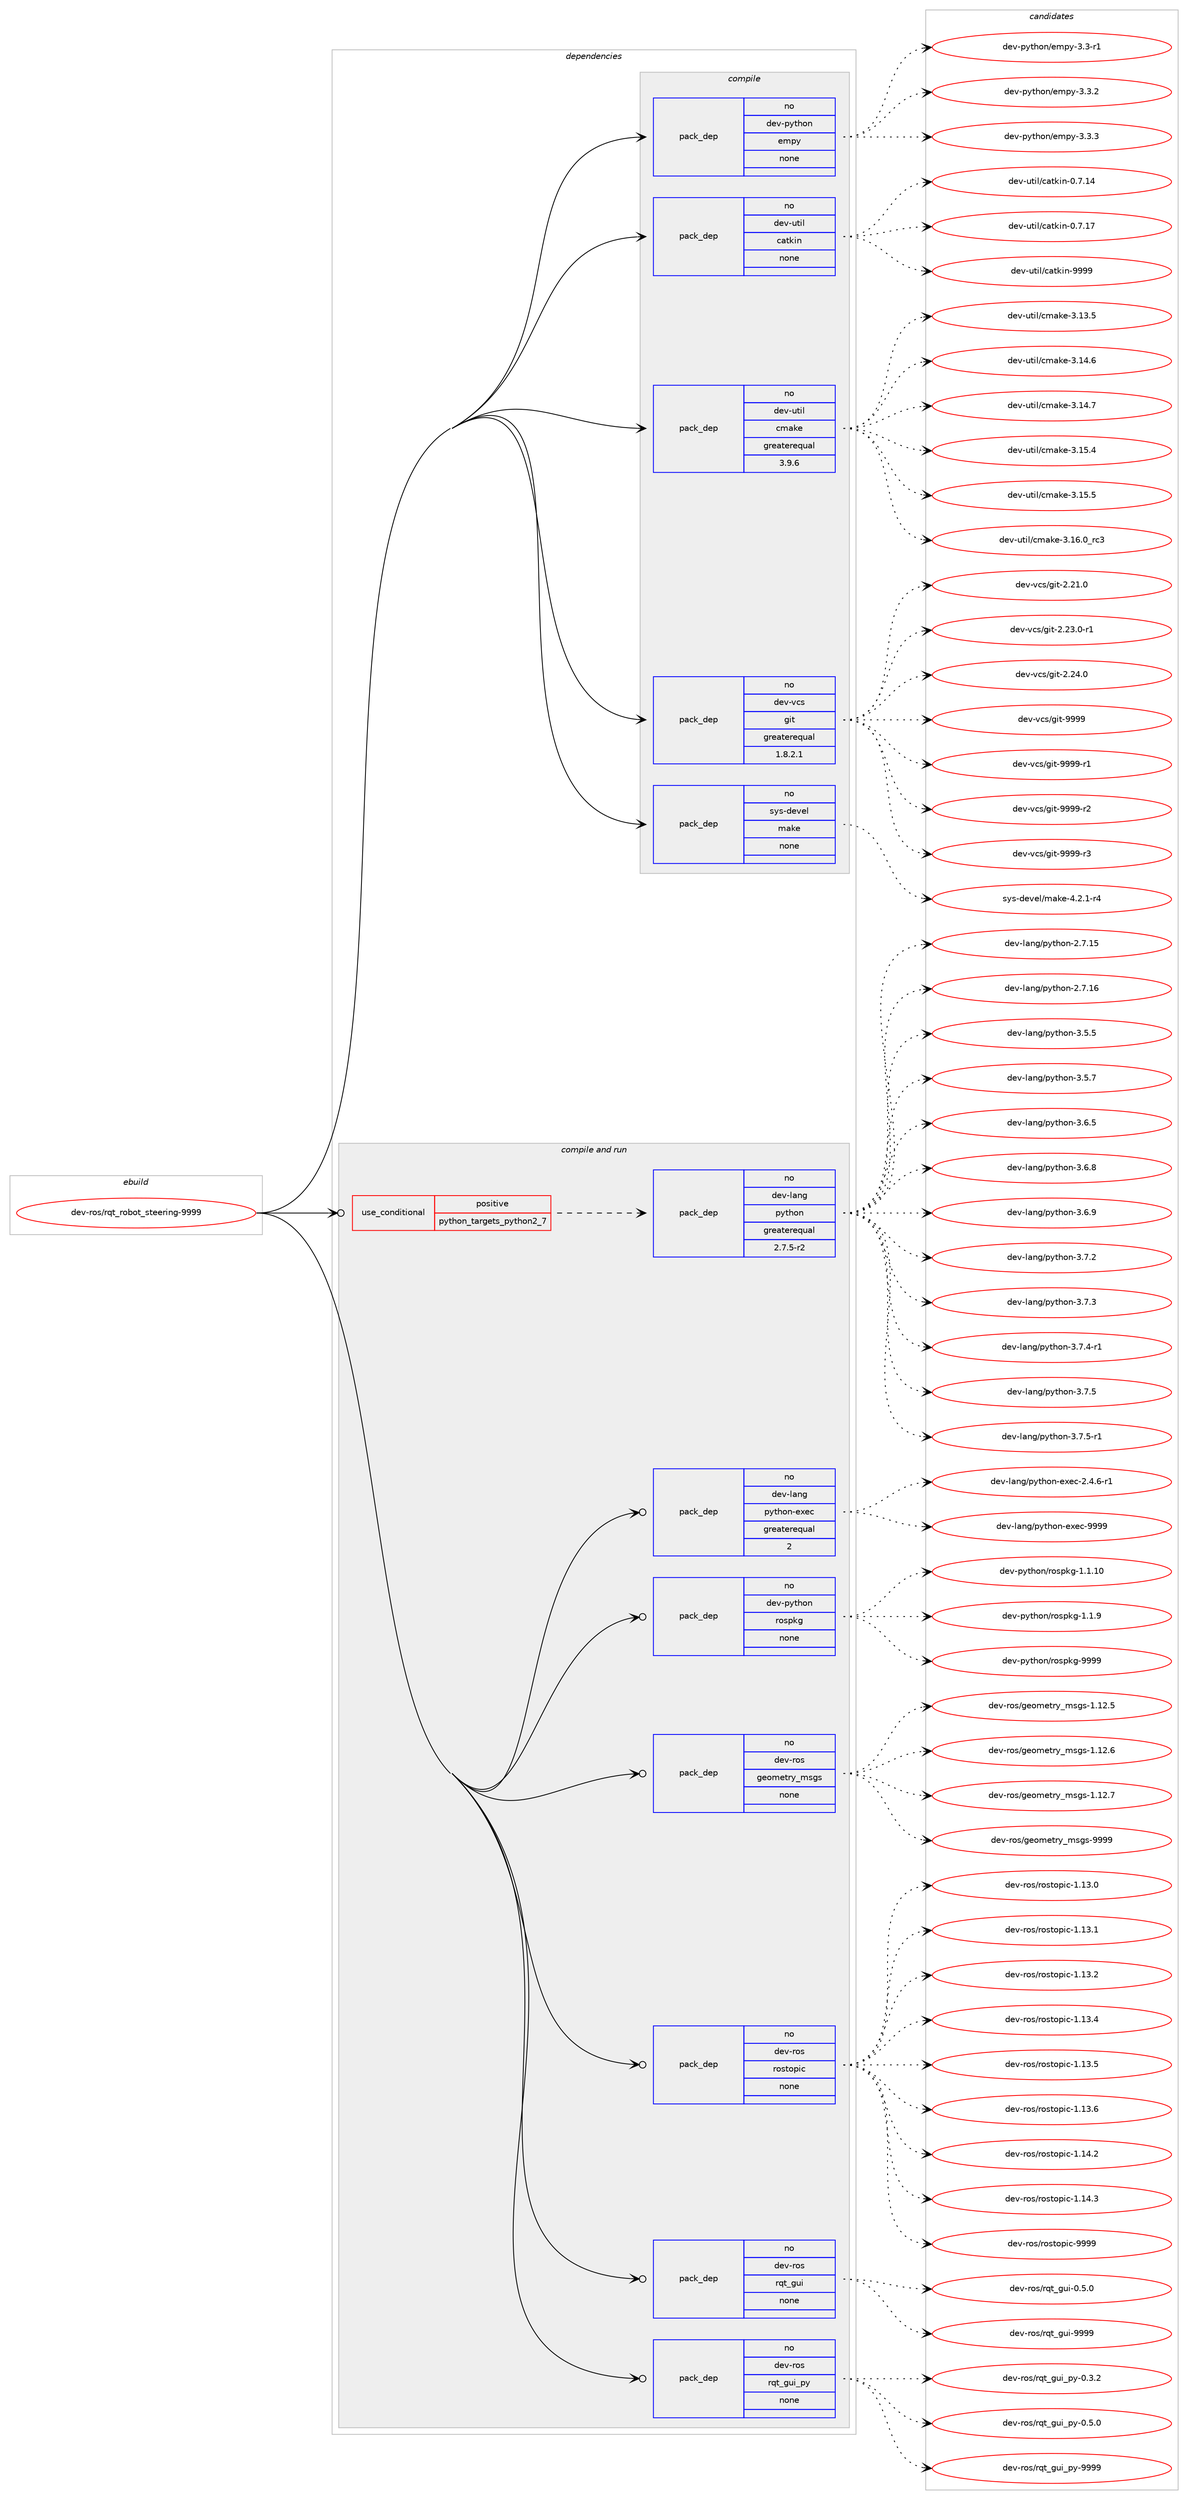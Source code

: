 digraph prolog {

# *************
# Graph options
# *************

newrank=true;
concentrate=true;
compound=true;
graph [rankdir=LR,fontname=Helvetica,fontsize=10,ranksep=1.5];#, ranksep=2.5, nodesep=0.2];
edge  [arrowhead=vee];
node  [fontname=Helvetica,fontsize=10];

# **********
# The ebuild
# **********

subgraph cluster_leftcol {
color=gray;
rank=same;
label=<<i>ebuild</i>>;
id [label="dev-ros/rqt_robot_steering-9999", color=red, width=4, href="../dev-ros/rqt_robot_steering-9999.svg"];
}

# ****************
# The dependencies
# ****************

subgraph cluster_midcol {
color=gray;
label=<<i>dependencies</i>>;
subgraph cluster_compile {
fillcolor="#eeeeee";
style=filled;
label=<<i>compile</i>>;
subgraph pack498942 {
dependency666166 [label=<<TABLE BORDER="0" CELLBORDER="1" CELLSPACING="0" CELLPADDING="4" WIDTH="220"><TR><TD ROWSPAN="6" CELLPADDING="30">pack_dep</TD></TR><TR><TD WIDTH="110">no</TD></TR><TR><TD>dev-python</TD></TR><TR><TD>empy</TD></TR><TR><TD>none</TD></TR><TR><TD></TD></TR></TABLE>>, shape=none, color=blue];
}
id:e -> dependency666166:w [weight=20,style="solid",arrowhead="vee"];
subgraph pack498943 {
dependency666167 [label=<<TABLE BORDER="0" CELLBORDER="1" CELLSPACING="0" CELLPADDING="4" WIDTH="220"><TR><TD ROWSPAN="6" CELLPADDING="30">pack_dep</TD></TR><TR><TD WIDTH="110">no</TD></TR><TR><TD>dev-util</TD></TR><TR><TD>catkin</TD></TR><TR><TD>none</TD></TR><TR><TD></TD></TR></TABLE>>, shape=none, color=blue];
}
id:e -> dependency666167:w [weight=20,style="solid",arrowhead="vee"];
subgraph pack498944 {
dependency666168 [label=<<TABLE BORDER="0" CELLBORDER="1" CELLSPACING="0" CELLPADDING="4" WIDTH="220"><TR><TD ROWSPAN="6" CELLPADDING="30">pack_dep</TD></TR><TR><TD WIDTH="110">no</TD></TR><TR><TD>dev-util</TD></TR><TR><TD>cmake</TD></TR><TR><TD>greaterequal</TD></TR><TR><TD>3.9.6</TD></TR></TABLE>>, shape=none, color=blue];
}
id:e -> dependency666168:w [weight=20,style="solid",arrowhead="vee"];
subgraph pack498945 {
dependency666169 [label=<<TABLE BORDER="0" CELLBORDER="1" CELLSPACING="0" CELLPADDING="4" WIDTH="220"><TR><TD ROWSPAN="6" CELLPADDING="30">pack_dep</TD></TR><TR><TD WIDTH="110">no</TD></TR><TR><TD>dev-vcs</TD></TR><TR><TD>git</TD></TR><TR><TD>greaterequal</TD></TR><TR><TD>1.8.2.1</TD></TR></TABLE>>, shape=none, color=blue];
}
id:e -> dependency666169:w [weight=20,style="solid",arrowhead="vee"];
subgraph pack498946 {
dependency666170 [label=<<TABLE BORDER="0" CELLBORDER="1" CELLSPACING="0" CELLPADDING="4" WIDTH="220"><TR><TD ROWSPAN="6" CELLPADDING="30">pack_dep</TD></TR><TR><TD WIDTH="110">no</TD></TR><TR><TD>sys-devel</TD></TR><TR><TD>make</TD></TR><TR><TD>none</TD></TR><TR><TD></TD></TR></TABLE>>, shape=none, color=blue];
}
id:e -> dependency666170:w [weight=20,style="solid",arrowhead="vee"];
}
subgraph cluster_compileandrun {
fillcolor="#eeeeee";
style=filled;
label=<<i>compile and run</i>>;
subgraph cond155318 {
dependency666171 [label=<<TABLE BORDER="0" CELLBORDER="1" CELLSPACING="0" CELLPADDING="4"><TR><TD ROWSPAN="3" CELLPADDING="10">use_conditional</TD></TR><TR><TD>positive</TD></TR><TR><TD>python_targets_python2_7</TD></TR></TABLE>>, shape=none, color=red];
subgraph pack498947 {
dependency666172 [label=<<TABLE BORDER="0" CELLBORDER="1" CELLSPACING="0" CELLPADDING="4" WIDTH="220"><TR><TD ROWSPAN="6" CELLPADDING="30">pack_dep</TD></TR><TR><TD WIDTH="110">no</TD></TR><TR><TD>dev-lang</TD></TR><TR><TD>python</TD></TR><TR><TD>greaterequal</TD></TR><TR><TD>2.7.5-r2</TD></TR></TABLE>>, shape=none, color=blue];
}
dependency666171:e -> dependency666172:w [weight=20,style="dashed",arrowhead="vee"];
}
id:e -> dependency666171:w [weight=20,style="solid",arrowhead="odotvee"];
subgraph pack498948 {
dependency666173 [label=<<TABLE BORDER="0" CELLBORDER="1" CELLSPACING="0" CELLPADDING="4" WIDTH="220"><TR><TD ROWSPAN="6" CELLPADDING="30">pack_dep</TD></TR><TR><TD WIDTH="110">no</TD></TR><TR><TD>dev-lang</TD></TR><TR><TD>python-exec</TD></TR><TR><TD>greaterequal</TD></TR><TR><TD>2</TD></TR></TABLE>>, shape=none, color=blue];
}
id:e -> dependency666173:w [weight=20,style="solid",arrowhead="odotvee"];
subgraph pack498949 {
dependency666174 [label=<<TABLE BORDER="0" CELLBORDER="1" CELLSPACING="0" CELLPADDING="4" WIDTH="220"><TR><TD ROWSPAN="6" CELLPADDING="30">pack_dep</TD></TR><TR><TD WIDTH="110">no</TD></TR><TR><TD>dev-python</TD></TR><TR><TD>rospkg</TD></TR><TR><TD>none</TD></TR><TR><TD></TD></TR></TABLE>>, shape=none, color=blue];
}
id:e -> dependency666174:w [weight=20,style="solid",arrowhead="odotvee"];
subgraph pack498950 {
dependency666175 [label=<<TABLE BORDER="0" CELLBORDER="1" CELLSPACING="0" CELLPADDING="4" WIDTH="220"><TR><TD ROWSPAN="6" CELLPADDING="30">pack_dep</TD></TR><TR><TD WIDTH="110">no</TD></TR><TR><TD>dev-ros</TD></TR><TR><TD>geometry_msgs</TD></TR><TR><TD>none</TD></TR><TR><TD></TD></TR></TABLE>>, shape=none, color=blue];
}
id:e -> dependency666175:w [weight=20,style="solid",arrowhead="odotvee"];
subgraph pack498951 {
dependency666176 [label=<<TABLE BORDER="0" CELLBORDER="1" CELLSPACING="0" CELLPADDING="4" WIDTH="220"><TR><TD ROWSPAN="6" CELLPADDING="30">pack_dep</TD></TR><TR><TD WIDTH="110">no</TD></TR><TR><TD>dev-ros</TD></TR><TR><TD>rostopic</TD></TR><TR><TD>none</TD></TR><TR><TD></TD></TR></TABLE>>, shape=none, color=blue];
}
id:e -> dependency666176:w [weight=20,style="solid",arrowhead="odotvee"];
subgraph pack498952 {
dependency666177 [label=<<TABLE BORDER="0" CELLBORDER="1" CELLSPACING="0" CELLPADDING="4" WIDTH="220"><TR><TD ROWSPAN="6" CELLPADDING="30">pack_dep</TD></TR><TR><TD WIDTH="110">no</TD></TR><TR><TD>dev-ros</TD></TR><TR><TD>rqt_gui</TD></TR><TR><TD>none</TD></TR><TR><TD></TD></TR></TABLE>>, shape=none, color=blue];
}
id:e -> dependency666177:w [weight=20,style="solid",arrowhead="odotvee"];
subgraph pack498953 {
dependency666178 [label=<<TABLE BORDER="0" CELLBORDER="1" CELLSPACING="0" CELLPADDING="4" WIDTH="220"><TR><TD ROWSPAN="6" CELLPADDING="30">pack_dep</TD></TR><TR><TD WIDTH="110">no</TD></TR><TR><TD>dev-ros</TD></TR><TR><TD>rqt_gui_py</TD></TR><TR><TD>none</TD></TR><TR><TD></TD></TR></TABLE>>, shape=none, color=blue];
}
id:e -> dependency666178:w [weight=20,style="solid",arrowhead="odotvee"];
}
subgraph cluster_run {
fillcolor="#eeeeee";
style=filled;
label=<<i>run</i>>;
}
}

# **************
# The candidates
# **************

subgraph cluster_choices {
rank=same;
color=gray;
label=<<i>candidates</i>>;

subgraph choice498942 {
color=black;
nodesep=1;
choice1001011184511212111610411111047101109112121455146514511449 [label="dev-python/empy-3.3-r1", color=red, width=4,href="../dev-python/empy-3.3-r1.svg"];
choice1001011184511212111610411111047101109112121455146514650 [label="dev-python/empy-3.3.2", color=red, width=4,href="../dev-python/empy-3.3.2.svg"];
choice1001011184511212111610411111047101109112121455146514651 [label="dev-python/empy-3.3.3", color=red, width=4,href="../dev-python/empy-3.3.3.svg"];
dependency666166:e -> choice1001011184511212111610411111047101109112121455146514511449:w [style=dotted,weight="100"];
dependency666166:e -> choice1001011184511212111610411111047101109112121455146514650:w [style=dotted,weight="100"];
dependency666166:e -> choice1001011184511212111610411111047101109112121455146514651:w [style=dotted,weight="100"];
}
subgraph choice498943 {
color=black;
nodesep=1;
choice1001011184511711610510847999711610710511045484655464952 [label="dev-util/catkin-0.7.14", color=red, width=4,href="../dev-util/catkin-0.7.14.svg"];
choice1001011184511711610510847999711610710511045484655464955 [label="dev-util/catkin-0.7.17", color=red, width=4,href="../dev-util/catkin-0.7.17.svg"];
choice100101118451171161051084799971161071051104557575757 [label="dev-util/catkin-9999", color=red, width=4,href="../dev-util/catkin-9999.svg"];
dependency666167:e -> choice1001011184511711610510847999711610710511045484655464952:w [style=dotted,weight="100"];
dependency666167:e -> choice1001011184511711610510847999711610710511045484655464955:w [style=dotted,weight="100"];
dependency666167:e -> choice100101118451171161051084799971161071051104557575757:w [style=dotted,weight="100"];
}
subgraph choice498944 {
color=black;
nodesep=1;
choice1001011184511711610510847991099710710145514649514653 [label="dev-util/cmake-3.13.5", color=red, width=4,href="../dev-util/cmake-3.13.5.svg"];
choice1001011184511711610510847991099710710145514649524654 [label="dev-util/cmake-3.14.6", color=red, width=4,href="../dev-util/cmake-3.14.6.svg"];
choice1001011184511711610510847991099710710145514649524655 [label="dev-util/cmake-3.14.7", color=red, width=4,href="../dev-util/cmake-3.14.7.svg"];
choice1001011184511711610510847991099710710145514649534652 [label="dev-util/cmake-3.15.4", color=red, width=4,href="../dev-util/cmake-3.15.4.svg"];
choice1001011184511711610510847991099710710145514649534653 [label="dev-util/cmake-3.15.5", color=red, width=4,href="../dev-util/cmake-3.15.5.svg"];
choice1001011184511711610510847991099710710145514649544648951149951 [label="dev-util/cmake-3.16.0_rc3", color=red, width=4,href="../dev-util/cmake-3.16.0_rc3.svg"];
dependency666168:e -> choice1001011184511711610510847991099710710145514649514653:w [style=dotted,weight="100"];
dependency666168:e -> choice1001011184511711610510847991099710710145514649524654:w [style=dotted,weight="100"];
dependency666168:e -> choice1001011184511711610510847991099710710145514649524655:w [style=dotted,weight="100"];
dependency666168:e -> choice1001011184511711610510847991099710710145514649534652:w [style=dotted,weight="100"];
dependency666168:e -> choice1001011184511711610510847991099710710145514649534653:w [style=dotted,weight="100"];
dependency666168:e -> choice1001011184511711610510847991099710710145514649544648951149951:w [style=dotted,weight="100"];
}
subgraph choice498945 {
color=black;
nodesep=1;
choice10010111845118991154710310511645504650494648 [label="dev-vcs/git-2.21.0", color=red, width=4,href="../dev-vcs/git-2.21.0.svg"];
choice100101118451189911547103105116455046505146484511449 [label="dev-vcs/git-2.23.0-r1", color=red, width=4,href="../dev-vcs/git-2.23.0-r1.svg"];
choice10010111845118991154710310511645504650524648 [label="dev-vcs/git-2.24.0", color=red, width=4,href="../dev-vcs/git-2.24.0.svg"];
choice1001011184511899115471031051164557575757 [label="dev-vcs/git-9999", color=red, width=4,href="../dev-vcs/git-9999.svg"];
choice10010111845118991154710310511645575757574511449 [label="dev-vcs/git-9999-r1", color=red, width=4,href="../dev-vcs/git-9999-r1.svg"];
choice10010111845118991154710310511645575757574511450 [label="dev-vcs/git-9999-r2", color=red, width=4,href="../dev-vcs/git-9999-r2.svg"];
choice10010111845118991154710310511645575757574511451 [label="dev-vcs/git-9999-r3", color=red, width=4,href="../dev-vcs/git-9999-r3.svg"];
dependency666169:e -> choice10010111845118991154710310511645504650494648:w [style=dotted,weight="100"];
dependency666169:e -> choice100101118451189911547103105116455046505146484511449:w [style=dotted,weight="100"];
dependency666169:e -> choice10010111845118991154710310511645504650524648:w [style=dotted,weight="100"];
dependency666169:e -> choice1001011184511899115471031051164557575757:w [style=dotted,weight="100"];
dependency666169:e -> choice10010111845118991154710310511645575757574511449:w [style=dotted,weight="100"];
dependency666169:e -> choice10010111845118991154710310511645575757574511450:w [style=dotted,weight="100"];
dependency666169:e -> choice10010111845118991154710310511645575757574511451:w [style=dotted,weight="100"];
}
subgraph choice498946 {
color=black;
nodesep=1;
choice1151211154510010111810110847109971071014552465046494511452 [label="sys-devel/make-4.2.1-r4", color=red, width=4,href="../sys-devel/make-4.2.1-r4.svg"];
dependency666170:e -> choice1151211154510010111810110847109971071014552465046494511452:w [style=dotted,weight="100"];
}
subgraph choice498947 {
color=black;
nodesep=1;
choice10010111845108971101034711212111610411111045504655464953 [label="dev-lang/python-2.7.15", color=red, width=4,href="../dev-lang/python-2.7.15.svg"];
choice10010111845108971101034711212111610411111045504655464954 [label="dev-lang/python-2.7.16", color=red, width=4,href="../dev-lang/python-2.7.16.svg"];
choice100101118451089711010347112121116104111110455146534653 [label="dev-lang/python-3.5.5", color=red, width=4,href="../dev-lang/python-3.5.5.svg"];
choice100101118451089711010347112121116104111110455146534655 [label="dev-lang/python-3.5.7", color=red, width=4,href="../dev-lang/python-3.5.7.svg"];
choice100101118451089711010347112121116104111110455146544653 [label="dev-lang/python-3.6.5", color=red, width=4,href="../dev-lang/python-3.6.5.svg"];
choice100101118451089711010347112121116104111110455146544656 [label="dev-lang/python-3.6.8", color=red, width=4,href="../dev-lang/python-3.6.8.svg"];
choice100101118451089711010347112121116104111110455146544657 [label="dev-lang/python-3.6.9", color=red, width=4,href="../dev-lang/python-3.6.9.svg"];
choice100101118451089711010347112121116104111110455146554650 [label="dev-lang/python-3.7.2", color=red, width=4,href="../dev-lang/python-3.7.2.svg"];
choice100101118451089711010347112121116104111110455146554651 [label="dev-lang/python-3.7.3", color=red, width=4,href="../dev-lang/python-3.7.3.svg"];
choice1001011184510897110103471121211161041111104551465546524511449 [label="dev-lang/python-3.7.4-r1", color=red, width=4,href="../dev-lang/python-3.7.4-r1.svg"];
choice100101118451089711010347112121116104111110455146554653 [label="dev-lang/python-3.7.5", color=red, width=4,href="../dev-lang/python-3.7.5.svg"];
choice1001011184510897110103471121211161041111104551465546534511449 [label="dev-lang/python-3.7.5-r1", color=red, width=4,href="../dev-lang/python-3.7.5-r1.svg"];
dependency666172:e -> choice10010111845108971101034711212111610411111045504655464953:w [style=dotted,weight="100"];
dependency666172:e -> choice10010111845108971101034711212111610411111045504655464954:w [style=dotted,weight="100"];
dependency666172:e -> choice100101118451089711010347112121116104111110455146534653:w [style=dotted,weight="100"];
dependency666172:e -> choice100101118451089711010347112121116104111110455146534655:w [style=dotted,weight="100"];
dependency666172:e -> choice100101118451089711010347112121116104111110455146544653:w [style=dotted,weight="100"];
dependency666172:e -> choice100101118451089711010347112121116104111110455146544656:w [style=dotted,weight="100"];
dependency666172:e -> choice100101118451089711010347112121116104111110455146544657:w [style=dotted,weight="100"];
dependency666172:e -> choice100101118451089711010347112121116104111110455146554650:w [style=dotted,weight="100"];
dependency666172:e -> choice100101118451089711010347112121116104111110455146554651:w [style=dotted,weight="100"];
dependency666172:e -> choice1001011184510897110103471121211161041111104551465546524511449:w [style=dotted,weight="100"];
dependency666172:e -> choice100101118451089711010347112121116104111110455146554653:w [style=dotted,weight="100"];
dependency666172:e -> choice1001011184510897110103471121211161041111104551465546534511449:w [style=dotted,weight="100"];
}
subgraph choice498948 {
color=black;
nodesep=1;
choice10010111845108971101034711212111610411111045101120101994550465246544511449 [label="dev-lang/python-exec-2.4.6-r1", color=red, width=4,href="../dev-lang/python-exec-2.4.6-r1.svg"];
choice10010111845108971101034711212111610411111045101120101994557575757 [label="dev-lang/python-exec-9999", color=red, width=4,href="../dev-lang/python-exec-9999.svg"];
dependency666173:e -> choice10010111845108971101034711212111610411111045101120101994550465246544511449:w [style=dotted,weight="100"];
dependency666173:e -> choice10010111845108971101034711212111610411111045101120101994557575757:w [style=dotted,weight="100"];
}
subgraph choice498949 {
color=black;
nodesep=1;
choice100101118451121211161041111104711411111511210710345494649464948 [label="dev-python/rospkg-1.1.10", color=red, width=4,href="../dev-python/rospkg-1.1.10.svg"];
choice1001011184511212111610411111047114111115112107103454946494657 [label="dev-python/rospkg-1.1.9", color=red, width=4,href="../dev-python/rospkg-1.1.9.svg"];
choice10010111845112121116104111110471141111151121071034557575757 [label="dev-python/rospkg-9999", color=red, width=4,href="../dev-python/rospkg-9999.svg"];
dependency666174:e -> choice100101118451121211161041111104711411111511210710345494649464948:w [style=dotted,weight="100"];
dependency666174:e -> choice1001011184511212111610411111047114111115112107103454946494657:w [style=dotted,weight="100"];
dependency666174:e -> choice10010111845112121116104111110471141111151121071034557575757:w [style=dotted,weight="100"];
}
subgraph choice498950 {
color=black;
nodesep=1;
choice10010111845114111115471031011111091011161141219510911510311545494649504653 [label="dev-ros/geometry_msgs-1.12.5", color=red, width=4,href="../dev-ros/geometry_msgs-1.12.5.svg"];
choice10010111845114111115471031011111091011161141219510911510311545494649504654 [label="dev-ros/geometry_msgs-1.12.6", color=red, width=4,href="../dev-ros/geometry_msgs-1.12.6.svg"];
choice10010111845114111115471031011111091011161141219510911510311545494649504655 [label="dev-ros/geometry_msgs-1.12.7", color=red, width=4,href="../dev-ros/geometry_msgs-1.12.7.svg"];
choice1001011184511411111547103101111109101116114121951091151031154557575757 [label="dev-ros/geometry_msgs-9999", color=red, width=4,href="../dev-ros/geometry_msgs-9999.svg"];
dependency666175:e -> choice10010111845114111115471031011111091011161141219510911510311545494649504653:w [style=dotted,weight="100"];
dependency666175:e -> choice10010111845114111115471031011111091011161141219510911510311545494649504654:w [style=dotted,weight="100"];
dependency666175:e -> choice10010111845114111115471031011111091011161141219510911510311545494649504655:w [style=dotted,weight="100"];
dependency666175:e -> choice1001011184511411111547103101111109101116114121951091151031154557575757:w [style=dotted,weight="100"];
}
subgraph choice498951 {
color=black;
nodesep=1;
choice10010111845114111115471141111151161111121059945494649514648 [label="dev-ros/rostopic-1.13.0", color=red, width=4,href="../dev-ros/rostopic-1.13.0.svg"];
choice10010111845114111115471141111151161111121059945494649514649 [label="dev-ros/rostopic-1.13.1", color=red, width=4,href="../dev-ros/rostopic-1.13.1.svg"];
choice10010111845114111115471141111151161111121059945494649514650 [label="dev-ros/rostopic-1.13.2", color=red, width=4,href="../dev-ros/rostopic-1.13.2.svg"];
choice10010111845114111115471141111151161111121059945494649514652 [label="dev-ros/rostopic-1.13.4", color=red, width=4,href="../dev-ros/rostopic-1.13.4.svg"];
choice10010111845114111115471141111151161111121059945494649514653 [label="dev-ros/rostopic-1.13.5", color=red, width=4,href="../dev-ros/rostopic-1.13.5.svg"];
choice10010111845114111115471141111151161111121059945494649514654 [label="dev-ros/rostopic-1.13.6", color=red, width=4,href="../dev-ros/rostopic-1.13.6.svg"];
choice10010111845114111115471141111151161111121059945494649524650 [label="dev-ros/rostopic-1.14.2", color=red, width=4,href="../dev-ros/rostopic-1.14.2.svg"];
choice10010111845114111115471141111151161111121059945494649524651 [label="dev-ros/rostopic-1.14.3", color=red, width=4,href="../dev-ros/rostopic-1.14.3.svg"];
choice1001011184511411111547114111115116111112105994557575757 [label="dev-ros/rostopic-9999", color=red, width=4,href="../dev-ros/rostopic-9999.svg"];
dependency666176:e -> choice10010111845114111115471141111151161111121059945494649514648:w [style=dotted,weight="100"];
dependency666176:e -> choice10010111845114111115471141111151161111121059945494649514649:w [style=dotted,weight="100"];
dependency666176:e -> choice10010111845114111115471141111151161111121059945494649514650:w [style=dotted,weight="100"];
dependency666176:e -> choice10010111845114111115471141111151161111121059945494649514652:w [style=dotted,weight="100"];
dependency666176:e -> choice10010111845114111115471141111151161111121059945494649514653:w [style=dotted,weight="100"];
dependency666176:e -> choice10010111845114111115471141111151161111121059945494649514654:w [style=dotted,weight="100"];
dependency666176:e -> choice10010111845114111115471141111151161111121059945494649524650:w [style=dotted,weight="100"];
dependency666176:e -> choice10010111845114111115471141111151161111121059945494649524651:w [style=dotted,weight="100"];
dependency666176:e -> choice1001011184511411111547114111115116111112105994557575757:w [style=dotted,weight="100"];
}
subgraph choice498952 {
color=black;
nodesep=1;
choice100101118451141111154711411311695103117105454846534648 [label="dev-ros/rqt_gui-0.5.0", color=red, width=4,href="../dev-ros/rqt_gui-0.5.0.svg"];
choice1001011184511411111547114113116951031171054557575757 [label="dev-ros/rqt_gui-9999", color=red, width=4,href="../dev-ros/rqt_gui-9999.svg"];
dependency666177:e -> choice100101118451141111154711411311695103117105454846534648:w [style=dotted,weight="100"];
dependency666177:e -> choice1001011184511411111547114113116951031171054557575757:w [style=dotted,weight="100"];
}
subgraph choice498953 {
color=black;
nodesep=1;
choice10010111845114111115471141131169510311710595112121454846514650 [label="dev-ros/rqt_gui_py-0.3.2", color=red, width=4,href="../dev-ros/rqt_gui_py-0.3.2.svg"];
choice10010111845114111115471141131169510311710595112121454846534648 [label="dev-ros/rqt_gui_py-0.5.0", color=red, width=4,href="../dev-ros/rqt_gui_py-0.5.0.svg"];
choice100101118451141111154711411311695103117105951121214557575757 [label="dev-ros/rqt_gui_py-9999", color=red, width=4,href="../dev-ros/rqt_gui_py-9999.svg"];
dependency666178:e -> choice10010111845114111115471141131169510311710595112121454846514650:w [style=dotted,weight="100"];
dependency666178:e -> choice10010111845114111115471141131169510311710595112121454846534648:w [style=dotted,weight="100"];
dependency666178:e -> choice100101118451141111154711411311695103117105951121214557575757:w [style=dotted,weight="100"];
}
}

}
